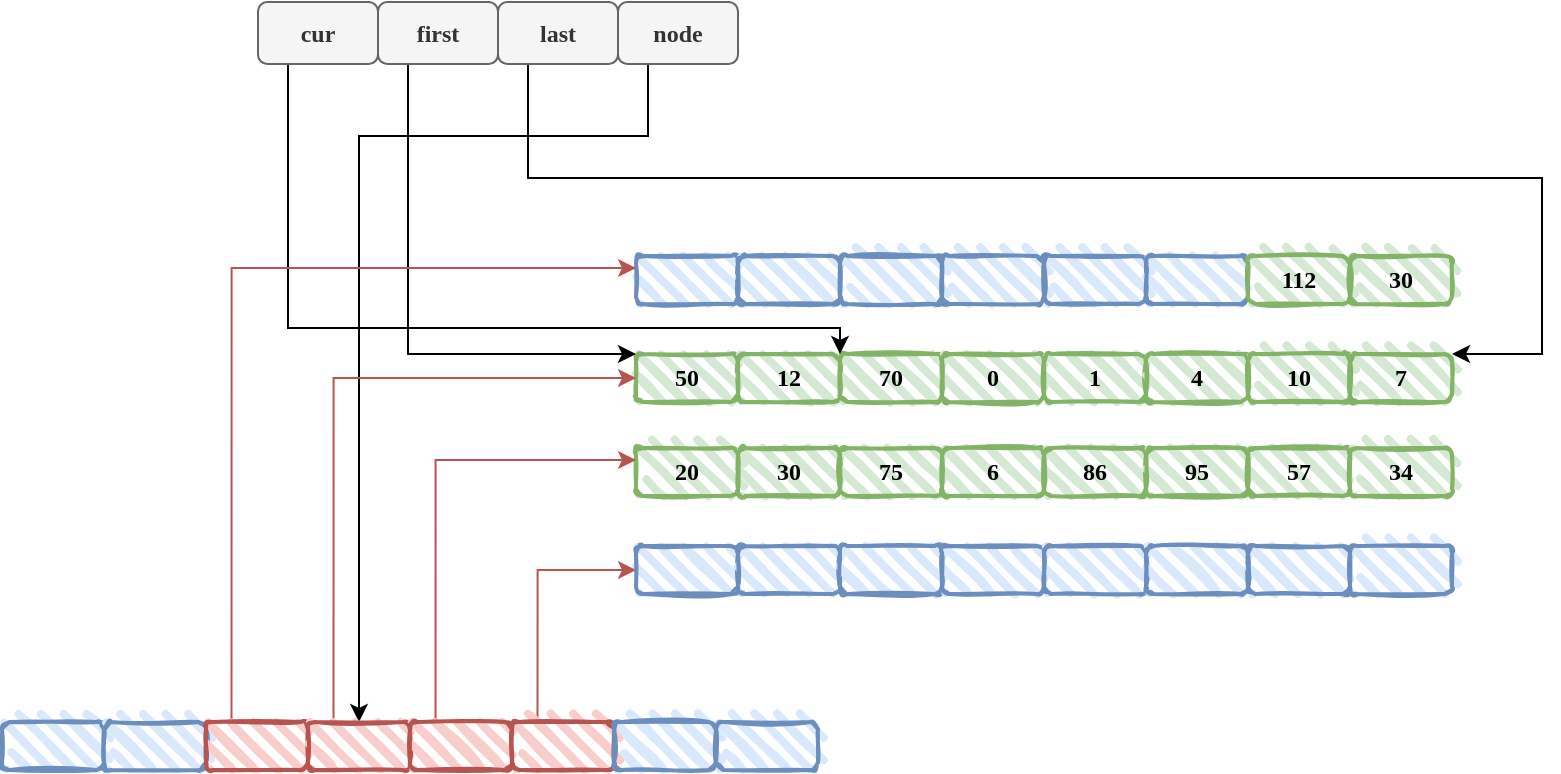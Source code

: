 <mxfile version="21.6.6" type="github">
  <diagram name="第 1 页" id="XKHt7ZkxeoJucysOkWXI">
    <mxGraphModel dx="989" dy="523" grid="0" gridSize="10" guides="1" tooltips="1" connect="1" arrows="1" fold="1" page="0" pageScale="1" pageWidth="827" pageHeight="1169" math="0" shadow="0">
      <root>
        <mxCell id="0" />
        <mxCell id="1" parent="0" />
        <mxCell id="bgrn3Tl8ubPK2GubADN5-1" value="" style="rounded=1;whiteSpace=wrap;html=1;strokeWidth=2;fillWeight=4;hachureGap=8;hachureAngle=45;fillColor=#dae8fc;sketch=1;strokeColor=#6c8ebf;fontFamily=Comic Sans MS;fontStyle=1" vertex="1" parent="1">
          <mxGeometry x="452" y="269" width="51" height="24" as="geometry" />
        </mxCell>
        <mxCell id="bgrn3Tl8ubPK2GubADN5-2" value="" style="rounded=1;whiteSpace=wrap;html=1;strokeWidth=2;fillWeight=4;hachureGap=8;hachureAngle=45;fillColor=#dae8fc;sketch=1;strokeColor=#6c8ebf;fontFamily=Comic Sans MS;fontStyle=1" vertex="1" parent="1">
          <mxGeometry x="503" y="269" width="51" height="24" as="geometry" />
        </mxCell>
        <mxCell id="bgrn3Tl8ubPK2GubADN5-3" value="" style="rounded=1;whiteSpace=wrap;html=1;strokeWidth=2;fillWeight=4;hachureGap=8;hachureAngle=45;fillColor=#dae8fc;sketch=1;strokeColor=#6c8ebf;fontFamily=Comic Sans MS;fontStyle=1" vertex="1" parent="1">
          <mxGeometry x="554" y="269" width="51" height="24" as="geometry" />
        </mxCell>
        <mxCell id="bgrn3Tl8ubPK2GubADN5-4" value="" style="rounded=1;whiteSpace=wrap;html=1;strokeWidth=2;fillWeight=4;hachureGap=8;hachureAngle=45;fillColor=#dae8fc;sketch=1;strokeColor=#6c8ebf;fontFamily=Comic Sans MS;fontStyle=1" vertex="1" parent="1">
          <mxGeometry x="605" y="269" width="51" height="24" as="geometry" />
        </mxCell>
        <mxCell id="bgrn3Tl8ubPK2GubADN5-5" value="" style="rounded=1;whiteSpace=wrap;html=1;strokeWidth=2;fillWeight=4;hachureGap=8;hachureAngle=45;fillColor=#dae8fc;sketch=1;strokeColor=#6c8ebf;fontFamily=Comic Sans MS;fontStyle=1" vertex="1" parent="1">
          <mxGeometry x="656" y="269" width="51" height="24" as="geometry" />
        </mxCell>
        <mxCell id="bgrn3Tl8ubPK2GubADN5-6" value="" style="rounded=1;whiteSpace=wrap;html=1;strokeWidth=2;fillWeight=4;hachureGap=8;hachureAngle=45;fillColor=#dae8fc;sketch=1;strokeColor=#6c8ebf;fontFamily=Comic Sans MS;fontStyle=1" vertex="1" parent="1">
          <mxGeometry x="707" y="269" width="51" height="24" as="geometry" />
        </mxCell>
        <mxCell id="bgrn3Tl8ubPK2GubADN5-7" value="" style="rounded=1;whiteSpace=wrap;html=1;strokeWidth=2;fillWeight=4;hachureGap=8;hachureAngle=45;fillColor=#dae8fc;sketch=1;strokeColor=#6c8ebf;fontStyle=1" vertex="1" parent="1">
          <mxGeometry x="452" y="414" width="51" height="24" as="geometry" />
        </mxCell>
        <mxCell id="bgrn3Tl8ubPK2GubADN5-8" value="" style="rounded=1;whiteSpace=wrap;html=1;strokeWidth=2;fillWeight=4;hachureGap=8;hachureAngle=45;fillColor=#dae8fc;sketch=1;strokeColor=#6c8ebf;fontStyle=1" vertex="1" parent="1">
          <mxGeometry x="503" y="414" width="51" height="24" as="geometry" />
        </mxCell>
        <mxCell id="bgrn3Tl8ubPK2GubADN5-9" value="" style="rounded=1;whiteSpace=wrap;html=1;strokeWidth=2;fillWeight=4;hachureGap=8;hachureAngle=45;fillColor=#dae8fc;sketch=1;strokeColor=#6c8ebf;fontStyle=1" vertex="1" parent="1">
          <mxGeometry x="554" y="414" width="51" height="24" as="geometry" />
        </mxCell>
        <mxCell id="bgrn3Tl8ubPK2GubADN5-10" value="" style="rounded=1;whiteSpace=wrap;html=1;strokeWidth=2;fillWeight=4;hachureGap=8;hachureAngle=45;fillColor=#dae8fc;sketch=1;strokeColor=#6c8ebf;fontStyle=1" vertex="1" parent="1">
          <mxGeometry x="605" y="414" width="51" height="24" as="geometry" />
        </mxCell>
        <mxCell id="bgrn3Tl8ubPK2GubADN5-11" value="" style="rounded=1;whiteSpace=wrap;html=1;strokeWidth=2;fillWeight=4;hachureGap=8;hachureAngle=45;fillColor=#dae8fc;sketch=1;strokeColor=#6c8ebf;fontStyle=1" vertex="1" parent="1">
          <mxGeometry x="656" y="414" width="51" height="24" as="geometry" />
        </mxCell>
        <mxCell id="bgrn3Tl8ubPK2GubADN5-12" value="" style="rounded=1;whiteSpace=wrap;html=1;strokeWidth=2;fillWeight=4;hachureGap=8;hachureAngle=45;fillColor=#dae8fc;sketch=1;strokeColor=#6c8ebf;fontStyle=1" vertex="1" parent="1">
          <mxGeometry x="707" y="414" width="51" height="24" as="geometry" />
        </mxCell>
        <mxCell id="bgrn3Tl8ubPK2GubADN5-13" value="" style="rounded=1;whiteSpace=wrap;html=1;strokeWidth=2;fillWeight=4;hachureGap=8;hachureAngle=45;fillColor=#dae8fc;sketch=1;strokeColor=#6c8ebf;fontStyle=1" vertex="1" parent="1">
          <mxGeometry x="758" y="414" width="51" height="24" as="geometry" />
        </mxCell>
        <mxCell id="bgrn3Tl8ubPK2GubADN5-14" value="" style="rounded=1;whiteSpace=wrap;html=1;strokeWidth=2;fillWeight=4;hachureGap=8;hachureAngle=45;fillColor=#dae8fc;sketch=1;strokeColor=#6c8ebf;fontStyle=1" vertex="1" parent="1">
          <mxGeometry x="809" y="414" width="51" height="24" as="geometry" />
        </mxCell>
        <mxCell id="bgrn3Tl8ubPK2GubADN5-15" value="112" style="rounded=1;whiteSpace=wrap;html=1;strokeWidth=2;fillWeight=4;hachureGap=8;hachureAngle=45;fillColor=#d5e8d4;sketch=1;strokeColor=#82b366;fontFamily=Comic Sans MS;fontStyle=1" vertex="1" parent="1">
          <mxGeometry x="758" y="269" width="51" height="24" as="geometry" />
        </mxCell>
        <mxCell id="bgrn3Tl8ubPK2GubADN5-16" value="30" style="rounded=1;whiteSpace=wrap;html=1;strokeWidth=2;fillWeight=4;hachureGap=8;hachureAngle=45;fillColor=#d5e8d4;sketch=1;strokeColor=#82b366;fontFamily=Comic Sans MS;fontStyle=1" vertex="1" parent="1">
          <mxGeometry x="809" y="269" width="51" height="24" as="geometry" />
        </mxCell>
        <mxCell id="bgrn3Tl8ubPK2GubADN5-17" value="50" style="rounded=1;whiteSpace=wrap;html=1;strokeWidth=2;fillWeight=4;hachureGap=8;hachureAngle=45;fillColor=#d5e8d4;sketch=1;strokeColor=#82b366;fontFamily=Comic Sans MS;fontStyle=1" vertex="1" parent="1">
          <mxGeometry x="452" y="318" width="51" height="24" as="geometry" />
        </mxCell>
        <mxCell id="bgrn3Tl8ubPK2GubADN5-18" value="12" style="rounded=1;whiteSpace=wrap;html=1;strokeWidth=2;fillWeight=4;hachureGap=8;hachureAngle=45;fillColor=#d5e8d4;sketch=1;strokeColor=#82b366;fontFamily=Comic Sans MS;fontStyle=1" vertex="1" parent="1">
          <mxGeometry x="503" y="318" width="51" height="24" as="geometry" />
        </mxCell>
        <mxCell id="bgrn3Tl8ubPK2GubADN5-19" value="70" style="rounded=1;whiteSpace=wrap;html=1;strokeWidth=2;fillWeight=4;hachureGap=8;hachureAngle=45;fillColor=#d5e8d4;sketch=1;strokeColor=#82b366;fontFamily=Comic Sans MS;fontStyle=1" vertex="1" parent="1">
          <mxGeometry x="554" y="318" width="51" height="24" as="geometry" />
        </mxCell>
        <mxCell id="bgrn3Tl8ubPK2GubADN5-20" value="0" style="rounded=1;whiteSpace=wrap;html=1;strokeWidth=2;fillWeight=4;hachureGap=8;hachureAngle=45;fillColor=#d5e8d4;sketch=1;strokeColor=#82b366;fontFamily=Comic Sans MS;fontStyle=1" vertex="1" parent="1">
          <mxGeometry x="605" y="318" width="51" height="24" as="geometry" />
        </mxCell>
        <mxCell id="bgrn3Tl8ubPK2GubADN5-21" value="1" style="rounded=1;whiteSpace=wrap;html=1;strokeWidth=2;fillWeight=4;hachureGap=8;hachureAngle=45;fillColor=#d5e8d4;sketch=1;strokeColor=#82b366;fontFamily=Comic Sans MS;fontStyle=1" vertex="1" parent="1">
          <mxGeometry x="656" y="318" width="51" height="24" as="geometry" />
        </mxCell>
        <mxCell id="bgrn3Tl8ubPK2GubADN5-22" value="4" style="rounded=1;whiteSpace=wrap;html=1;strokeWidth=2;fillWeight=4;hachureGap=8;hachureAngle=45;fillColor=#d5e8d4;sketch=1;strokeColor=#82b366;fontFamily=Comic Sans MS;fontStyle=1" vertex="1" parent="1">
          <mxGeometry x="707" y="318" width="51" height="24" as="geometry" />
        </mxCell>
        <mxCell id="bgrn3Tl8ubPK2GubADN5-23" value="10" style="rounded=1;whiteSpace=wrap;html=1;strokeWidth=2;fillWeight=4;hachureGap=8;hachureAngle=45;fillColor=#d5e8d4;sketch=1;strokeColor=#82b366;fontFamily=Comic Sans MS;fontStyle=1" vertex="1" parent="1">
          <mxGeometry x="758" y="318" width="51" height="24" as="geometry" />
        </mxCell>
        <mxCell id="bgrn3Tl8ubPK2GubADN5-24" value="7" style="rounded=1;whiteSpace=wrap;html=1;strokeWidth=2;fillWeight=4;hachureGap=8;hachureAngle=45;fillColor=#d5e8d4;sketch=1;strokeColor=#82b366;fontFamily=Comic Sans MS;fontStyle=1" vertex="1" parent="1">
          <mxGeometry x="809" y="318" width="51" height="24" as="geometry" />
        </mxCell>
        <mxCell id="bgrn3Tl8ubPK2GubADN5-25" value="20" style="rounded=1;whiteSpace=wrap;html=1;strokeWidth=2;fillWeight=4;hachureGap=8;hachureAngle=45;fillColor=#d5e8d4;sketch=1;strokeColor=#82b366;fontFamily=Comic Sans MS;fontStyle=1" vertex="1" parent="1">
          <mxGeometry x="452" y="365" width="51" height="24" as="geometry" />
        </mxCell>
        <mxCell id="bgrn3Tl8ubPK2GubADN5-26" value="30" style="rounded=1;whiteSpace=wrap;html=1;strokeWidth=2;fillWeight=4;hachureGap=8;hachureAngle=45;fillColor=#d5e8d4;sketch=1;strokeColor=#82b366;fontFamily=Comic Sans MS;fontStyle=1" vertex="1" parent="1">
          <mxGeometry x="503" y="365" width="51" height="24" as="geometry" />
        </mxCell>
        <mxCell id="bgrn3Tl8ubPK2GubADN5-27" value="75" style="rounded=1;whiteSpace=wrap;html=1;strokeWidth=2;fillWeight=4;hachureGap=8;hachureAngle=45;fillColor=#d5e8d4;sketch=1;strokeColor=#82b366;fontFamily=Comic Sans MS;fontStyle=1" vertex="1" parent="1">
          <mxGeometry x="554" y="365" width="51" height="24" as="geometry" />
        </mxCell>
        <mxCell id="bgrn3Tl8ubPK2GubADN5-28" value="6" style="rounded=1;whiteSpace=wrap;html=1;strokeWidth=2;fillWeight=4;hachureGap=8;hachureAngle=45;fillColor=#d5e8d4;sketch=1;strokeColor=#82b366;fontFamily=Comic Sans MS;fontStyle=1" vertex="1" parent="1">
          <mxGeometry x="605" y="365" width="51" height="24" as="geometry" />
        </mxCell>
        <mxCell id="bgrn3Tl8ubPK2GubADN5-29" value="86" style="rounded=1;whiteSpace=wrap;html=1;strokeWidth=2;fillWeight=4;hachureGap=8;hachureAngle=45;fillColor=#d5e8d4;sketch=1;strokeColor=#82b366;fontFamily=Comic Sans MS;fontStyle=1" vertex="1" parent="1">
          <mxGeometry x="656" y="365" width="51" height="24" as="geometry" />
        </mxCell>
        <mxCell id="bgrn3Tl8ubPK2GubADN5-30" value="95" style="rounded=1;whiteSpace=wrap;html=1;strokeWidth=2;fillWeight=4;hachureGap=8;hachureAngle=45;fillColor=#d5e8d4;sketch=1;strokeColor=#82b366;fontFamily=Comic Sans MS;fontStyle=1" vertex="1" parent="1">
          <mxGeometry x="707" y="365" width="51" height="24" as="geometry" />
        </mxCell>
        <mxCell id="bgrn3Tl8ubPK2GubADN5-31" value="57" style="rounded=1;whiteSpace=wrap;html=1;strokeWidth=2;fillWeight=4;hachureGap=8;hachureAngle=45;fillColor=#d5e8d4;sketch=1;strokeColor=#82b366;fontFamily=Comic Sans MS;fontStyle=1" vertex="1" parent="1">
          <mxGeometry x="758" y="365" width="51" height="24" as="geometry" />
        </mxCell>
        <mxCell id="bgrn3Tl8ubPK2GubADN5-32" value="34" style="rounded=1;whiteSpace=wrap;html=1;strokeWidth=2;fillWeight=4;hachureGap=8;hachureAngle=45;fillColor=#d5e8d4;sketch=1;strokeColor=#82b366;fontFamily=Comic Sans MS;fontStyle=1" vertex="1" parent="1">
          <mxGeometry x="809" y="365" width="51" height="24" as="geometry" />
        </mxCell>
        <mxCell id="bgrn3Tl8ubPK2GubADN5-33" style="edgeStyle=orthogonalEdgeStyle;rounded=0;orthogonalLoop=1;jettySize=auto;html=1;exitX=0.25;exitY=1;exitDx=0;exitDy=0;entryX=1;entryY=0;entryDx=0;entryDy=0;" edge="1" parent="1" source="bgrn3Tl8ubPK2GubADN5-34" target="bgrn3Tl8ubPK2GubADN5-18">
          <mxGeometry relative="1" as="geometry">
            <Array as="points">
              <mxPoint x="278" y="305" />
              <mxPoint x="554" y="305" />
            </Array>
          </mxGeometry>
        </mxCell>
        <mxCell id="bgrn3Tl8ubPK2GubADN5-34" value="cur" style="rounded=1;whiteSpace=wrap;html=1;fillColor=#f5f5f5;fontColor=#333333;strokeColor=#666666;fontFamily=Comic Sans MS;fontStyle=1" vertex="1" parent="1">
          <mxGeometry x="263" y="142" width="60" height="31" as="geometry" />
        </mxCell>
        <mxCell id="bgrn3Tl8ubPK2GubADN5-35" style="edgeStyle=orthogonalEdgeStyle;rounded=0;orthogonalLoop=1;jettySize=auto;html=1;exitX=0.25;exitY=1;exitDx=0;exitDy=0;entryX=0;entryY=0;entryDx=0;entryDy=0;" edge="1" parent="1" source="bgrn3Tl8ubPK2GubADN5-36" target="bgrn3Tl8ubPK2GubADN5-17">
          <mxGeometry relative="1" as="geometry">
            <Array as="points">
              <mxPoint x="338" y="318" />
            </Array>
          </mxGeometry>
        </mxCell>
        <mxCell id="bgrn3Tl8ubPK2GubADN5-36" value="first" style="rounded=1;whiteSpace=wrap;html=1;fillColor=#f5f5f5;fontColor=#333333;strokeColor=#666666;fontFamily=Comic Sans MS;fontStyle=1" vertex="1" parent="1">
          <mxGeometry x="323" y="142" width="60" height="31" as="geometry" />
        </mxCell>
        <mxCell id="bgrn3Tl8ubPK2GubADN5-37" style="edgeStyle=orthogonalEdgeStyle;rounded=0;orthogonalLoop=1;jettySize=auto;html=1;exitX=0.25;exitY=1;exitDx=0;exitDy=0;entryX=1;entryY=0;entryDx=0;entryDy=0;" edge="1" parent="1" source="bgrn3Tl8ubPK2GubADN5-38" target="bgrn3Tl8ubPK2GubADN5-24">
          <mxGeometry relative="1" as="geometry">
            <mxPoint x="443" y="410" as="targetPoint" />
            <Array as="points">
              <mxPoint x="398" y="230" />
              <mxPoint x="905" y="230" />
              <mxPoint x="905" y="318" />
            </Array>
          </mxGeometry>
        </mxCell>
        <mxCell id="bgrn3Tl8ubPK2GubADN5-38" value="last" style="rounded=1;whiteSpace=wrap;html=1;fillColor=#f5f5f5;fontColor=#333333;strokeColor=#666666;fontFamily=Comic Sans MS;fontStyle=1" vertex="1" parent="1">
          <mxGeometry x="383" y="142" width="60" height="31" as="geometry" />
        </mxCell>
        <mxCell id="bgrn3Tl8ubPK2GubADN5-39" style="edgeStyle=orthogonalEdgeStyle;rounded=0;orthogonalLoop=1;jettySize=auto;html=1;exitX=0.25;exitY=1;exitDx=0;exitDy=0;entryX=0.5;entryY=0;entryDx=0;entryDy=0;" edge="1" parent="1" source="bgrn3Tl8ubPK2GubADN5-40" target="bgrn3Tl8ubPK2GubADN5-46">
          <mxGeometry relative="1" as="geometry">
            <Array as="points">
              <mxPoint x="458" y="209" />
              <mxPoint x="314" y="209" />
            </Array>
          </mxGeometry>
        </mxCell>
        <mxCell id="bgrn3Tl8ubPK2GubADN5-40" value="node" style="rounded=1;whiteSpace=wrap;html=1;fillColor=#f5f5f5;fontColor=#333333;strokeColor=#666666;fontFamily=Comic Sans MS;fontStyle=1" vertex="1" parent="1">
          <mxGeometry x="443" y="142" width="60" height="31" as="geometry" />
        </mxCell>
        <mxCell id="bgrn3Tl8ubPK2GubADN5-41" value="" style="rounded=1;whiteSpace=wrap;html=1;strokeWidth=2;fillWeight=4;hachureGap=8;hachureAngle=45;fillColor=#dae8fc;sketch=1;strokeColor=#6c8ebf;fontStyle=1" vertex="1" parent="1">
          <mxGeometry x="135" y="502" width="51" height="24" as="geometry" />
        </mxCell>
        <mxCell id="bgrn3Tl8ubPK2GubADN5-42" value="" style="rounded=1;whiteSpace=wrap;html=1;strokeWidth=2;fillWeight=4;hachureGap=8;hachureAngle=45;fillColor=#dae8fc;sketch=1;strokeColor=#6c8ebf;fontStyle=1" vertex="1" parent="1">
          <mxGeometry x="186" y="502" width="51" height="24" as="geometry" />
        </mxCell>
        <mxCell id="bgrn3Tl8ubPK2GubADN5-43" style="edgeStyle=orthogonalEdgeStyle;rounded=0;orthogonalLoop=1;jettySize=auto;html=1;exitX=0.25;exitY=0;exitDx=0;exitDy=0;entryX=0;entryY=0.25;entryDx=0;entryDy=0;fillColor=#f8cecc;strokeColor=#b85450;" edge="1" parent="1" source="bgrn3Tl8ubPK2GubADN5-44" target="bgrn3Tl8ubPK2GubADN5-1">
          <mxGeometry relative="1" as="geometry" />
        </mxCell>
        <mxCell id="bgrn3Tl8ubPK2GubADN5-44" value="" style="rounded=1;whiteSpace=wrap;html=1;strokeWidth=2;fillWeight=4;hachureGap=8;hachureAngle=45;fillColor=#f8cecc;sketch=1;strokeColor=#b85450;fontStyle=1" vertex="1" parent="1">
          <mxGeometry x="237" y="502" width="51" height="24" as="geometry" />
        </mxCell>
        <mxCell id="bgrn3Tl8ubPK2GubADN5-45" style="edgeStyle=orthogonalEdgeStyle;rounded=0;orthogonalLoop=1;jettySize=auto;html=1;exitX=0.25;exitY=0;exitDx=0;exitDy=0;entryX=0;entryY=0.5;entryDx=0;entryDy=0;fillColor=#f8cecc;strokeColor=#b85450;" edge="1" parent="1" source="bgrn3Tl8ubPK2GubADN5-46" target="bgrn3Tl8ubPK2GubADN5-17">
          <mxGeometry relative="1" as="geometry" />
        </mxCell>
        <mxCell id="bgrn3Tl8ubPK2GubADN5-46" value="" style="rounded=1;whiteSpace=wrap;html=1;strokeWidth=2;fillWeight=4;hachureGap=8;hachureAngle=45;fillColor=#f8cecc;sketch=1;strokeColor=#b85450;fontStyle=1" vertex="1" parent="1">
          <mxGeometry x="288" y="502" width="51" height="24" as="geometry" />
        </mxCell>
        <mxCell id="bgrn3Tl8ubPK2GubADN5-47" style="edgeStyle=orthogonalEdgeStyle;rounded=0;orthogonalLoop=1;jettySize=auto;html=1;exitX=0.25;exitY=0;exitDx=0;exitDy=0;entryX=0;entryY=0.25;entryDx=0;entryDy=0;fillColor=#f8cecc;strokeColor=#b85450;" edge="1" parent="1" source="bgrn3Tl8ubPK2GubADN5-48" target="bgrn3Tl8ubPK2GubADN5-25">
          <mxGeometry relative="1" as="geometry" />
        </mxCell>
        <mxCell id="bgrn3Tl8ubPK2GubADN5-48" value="" style="rounded=1;whiteSpace=wrap;html=1;strokeWidth=2;fillWeight=4;hachureGap=8;hachureAngle=45;fillColor=#f8cecc;sketch=1;strokeColor=#b85450;fontStyle=1" vertex="1" parent="1">
          <mxGeometry x="339" y="502" width="51" height="24" as="geometry" />
        </mxCell>
        <mxCell id="bgrn3Tl8ubPK2GubADN5-49" style="edgeStyle=orthogonalEdgeStyle;rounded=0;orthogonalLoop=1;jettySize=auto;html=1;exitX=0.25;exitY=0;exitDx=0;exitDy=0;entryX=0;entryY=0.5;entryDx=0;entryDy=0;fillColor=#f8cecc;strokeColor=#b85450;" edge="1" parent="1" source="bgrn3Tl8ubPK2GubADN5-50" target="bgrn3Tl8ubPK2GubADN5-7">
          <mxGeometry relative="1" as="geometry" />
        </mxCell>
        <mxCell id="bgrn3Tl8ubPK2GubADN5-50" value="" style="rounded=1;whiteSpace=wrap;html=1;strokeWidth=2;fillWeight=4;hachureGap=8;hachureAngle=45;fillColor=#f8cecc;sketch=1;strokeColor=#b85450;fontStyle=1" vertex="1" parent="1">
          <mxGeometry x="390" y="502" width="51" height="24" as="geometry" />
        </mxCell>
        <mxCell id="bgrn3Tl8ubPK2GubADN5-51" value="" style="rounded=1;whiteSpace=wrap;html=1;strokeWidth=2;fillWeight=4;hachureGap=8;hachureAngle=45;fillColor=#dae8fc;sketch=1;strokeColor=#6c8ebf;fontStyle=1" vertex="1" parent="1">
          <mxGeometry x="441" y="502" width="51" height="24" as="geometry" />
        </mxCell>
        <mxCell id="bgrn3Tl8ubPK2GubADN5-52" value="" style="rounded=1;whiteSpace=wrap;html=1;strokeWidth=2;fillWeight=4;hachureGap=8;hachureAngle=45;fillColor=#dae8fc;sketch=1;strokeColor=#6c8ebf;fontStyle=1" vertex="1" parent="1">
          <mxGeometry x="492" y="502" width="51" height="24" as="geometry" />
        </mxCell>
      </root>
    </mxGraphModel>
  </diagram>
</mxfile>
